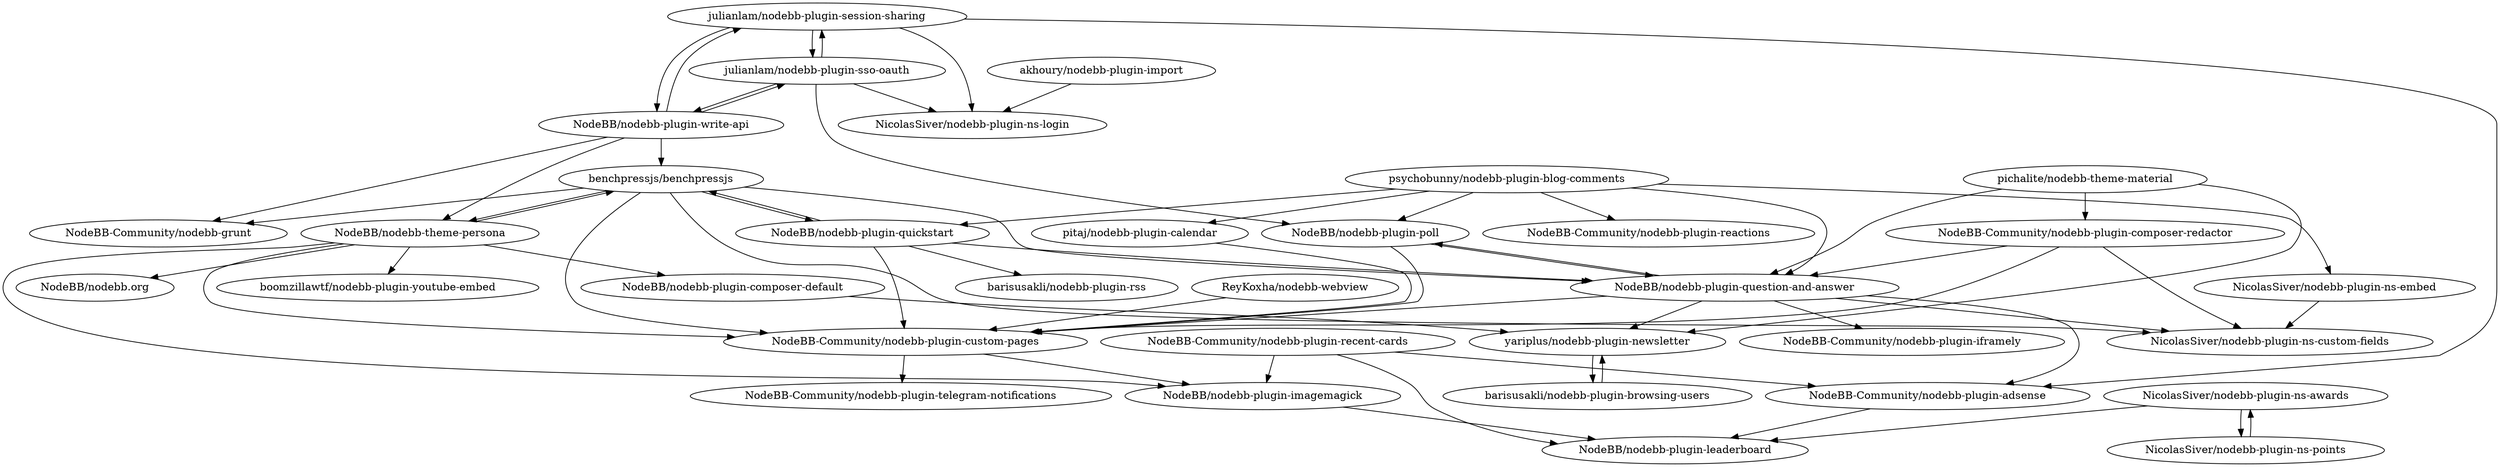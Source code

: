 digraph G {
"NodeBB/nodebb-plugin-poll" -> "NodeBB/nodebb-plugin-question-and-answer"
"NodeBB/nodebb-plugin-poll" -> "NodeBB-Community/nodebb-plugin-custom-pages"
"benchpressjs/benchpressjs" -> "NodeBB-Community/nodebb-grunt"
"benchpressjs/benchpressjs" -> "NodeBB/nodebb-plugin-question-and-answer"
"benchpressjs/benchpressjs" -> "NodeBB-Community/nodebb-plugin-custom-pages"
"benchpressjs/benchpressjs" -> "NodeBB/nodebb-plugin-quickstart"
"benchpressjs/benchpressjs" -> "NodeBB/nodebb-theme-persona"
"benchpressjs/benchpressjs" -> "NicolasSiver/nodebb-plugin-ns-custom-fields"
"akhoury/nodebb-plugin-import" -> "NicolasSiver/nodebb-plugin-ns-login"
"julianlam/nodebb-plugin-sso-oauth" -> "julianlam/nodebb-plugin-session-sharing"
"julianlam/nodebb-plugin-sso-oauth" -> "NodeBB/nodebb-plugin-poll"
"julianlam/nodebb-plugin-sso-oauth" -> "NodeBB/nodebb-plugin-write-api"
"julianlam/nodebb-plugin-sso-oauth" -> "NicolasSiver/nodebb-plugin-ns-login"
"psychobunny/nodebb-plugin-blog-comments" -> "NodeBB/nodebb-plugin-question-and-answer"
"psychobunny/nodebb-plugin-blog-comments" -> "NodeBB/nodebb-plugin-quickstart"
"psychobunny/nodebb-plugin-blog-comments" -> "NicolasSiver/nodebb-plugin-ns-embed"
"psychobunny/nodebb-plugin-blog-comments" -> "NodeBB-Community/nodebb-plugin-reactions"
"psychobunny/nodebb-plugin-blog-comments" -> "NodeBB/nodebb-plugin-poll"
"psychobunny/nodebb-plugin-blog-comments" -> "pitaj/nodebb-plugin-calendar"
"NodeBB/nodebb-plugin-quickstart" -> "barisusakli/nodebb-plugin-rss"
"NodeBB/nodebb-plugin-quickstart" -> "NodeBB/nodebb-plugin-question-and-answer"
"NodeBB/nodebb-plugin-quickstart" -> "benchpressjs/benchpressjs"
"NodeBB/nodebb-plugin-quickstart" -> "NodeBB-Community/nodebb-plugin-custom-pages"
"NodeBB/nodebb-plugin-write-api" -> "julianlam/nodebb-plugin-session-sharing"
"NodeBB/nodebb-plugin-write-api" -> "NodeBB/nodebb-theme-persona"
"NodeBB/nodebb-plugin-write-api" -> "benchpressjs/benchpressjs"
"NodeBB/nodebb-plugin-write-api" -> "NodeBB-Community/nodebb-grunt"
"NodeBB/nodebb-plugin-write-api" -> "julianlam/nodebb-plugin-sso-oauth"
"pitaj/nodebb-plugin-calendar" -> "NodeBB-Community/nodebb-plugin-custom-pages"
"NodeBB-Community/nodebb-plugin-custom-pages" -> "NodeBB-Community/nodebb-plugin-telegram-notifications"
"NodeBB-Community/nodebb-plugin-custom-pages" -> "NodeBB/nodebb-plugin-imagemagick"
"pichalite/nodebb-theme-material" -> "NodeBB/nodebb-plugin-question-and-answer"
"pichalite/nodebb-theme-material" -> "NodeBB-Community/nodebb-plugin-composer-redactor"
"pichalite/nodebb-theme-material" -> "yariplus/nodebb-plugin-newsletter"
"NodeBB/nodebb-theme-persona" -> "NodeBB-Community/nodebb-plugin-custom-pages"
"NodeBB/nodebb-theme-persona" -> "NodeBB/nodebb-plugin-composer-default"
"NodeBB/nodebb-theme-persona" -> "benchpressjs/benchpressjs"
"NodeBB/nodebb-theme-persona" -> "NodeBB/nodebb.org"
"NodeBB/nodebb-theme-persona" -> "NodeBB/nodebb-plugin-imagemagick"
"NodeBB/nodebb-theme-persona" -> "boomzillawtf/nodebb-plugin-youtube-embed"
"NodeBB/nodebb-plugin-question-and-answer" -> "NodeBB/nodebb-plugin-poll"
"NodeBB/nodebb-plugin-question-and-answer" -> "NodeBB-Community/nodebb-plugin-custom-pages"
"NodeBB/nodebb-plugin-question-and-answer" -> "NodeBB-Community/nodebb-plugin-iframely"
"NodeBB/nodebb-plugin-question-and-answer" -> "NicolasSiver/nodebb-plugin-ns-custom-fields"
"NodeBB/nodebb-plugin-question-and-answer" -> "yariplus/nodebb-plugin-newsletter"
"NodeBB/nodebb-plugin-question-and-answer" -> "NodeBB-Community/nodebb-plugin-adsense"
"NodeBB-Community/nodebb-plugin-recent-cards" -> "NodeBB/nodebb-plugin-leaderboard"
"NodeBB-Community/nodebb-plugin-recent-cards" -> "NodeBB-Community/nodebb-plugin-adsense"
"NodeBB-Community/nodebb-plugin-recent-cards" -> "NodeBB/nodebb-plugin-imagemagick"
"NodeBB-Community/nodebb-plugin-composer-redactor" -> "NodeBB-Community/nodebb-plugin-custom-pages"
"NodeBB-Community/nodebb-plugin-composer-redactor" -> "NodeBB/nodebb-plugin-question-and-answer"
"NodeBB-Community/nodebb-plugin-composer-redactor" -> "NicolasSiver/nodebb-plugin-ns-custom-fields"
"NicolasSiver/nodebb-plugin-ns-points" -> "NicolasSiver/nodebb-plugin-ns-awards"
"yariplus/nodebb-plugin-newsletter" -> "barisusakli/nodebb-plugin-browsing-users"
"NodeBB/nodebb-plugin-imagemagick" -> "NodeBB/nodebb-plugin-leaderboard"
"NodeBB/nodebb-plugin-composer-default" -> "yariplus/nodebb-plugin-newsletter"
"NicolasSiver/nodebb-plugin-ns-awards" -> "NicolasSiver/nodebb-plugin-ns-points"
"NicolasSiver/nodebb-plugin-ns-awards" -> "NodeBB/nodebb-plugin-leaderboard"
"julianlam/nodebb-plugin-session-sharing" -> "NodeBB/nodebb-plugin-write-api"
"julianlam/nodebb-plugin-session-sharing" -> "julianlam/nodebb-plugin-sso-oauth"
"julianlam/nodebb-plugin-session-sharing" -> "NodeBB-Community/nodebb-plugin-adsense"
"julianlam/nodebb-plugin-session-sharing" -> "NicolasSiver/nodebb-plugin-ns-login"
"ReyKoxha/nodebb-webview" -> "NodeBB-Community/nodebb-plugin-custom-pages"
"NicolasSiver/nodebb-plugin-ns-embed" -> "NicolasSiver/nodebb-plugin-ns-custom-fields"
"NodeBB-Community/nodebb-plugin-adsense" -> "NodeBB/nodebb-plugin-leaderboard"
"barisusakli/nodebb-plugin-browsing-users" -> "yariplus/nodebb-plugin-newsletter"
"NodeBB/nodebb-plugin-poll" ["l"="-0.675,44.334"]
"NodeBB/nodebb-plugin-question-and-answer" ["l"="-0.647,44.335"]
"NodeBB-Community/nodebb-plugin-custom-pages" ["l"="-0.656,44.347"]
"benchpressjs/benchpressjs" ["l"="-0.668,44.349"]
"NodeBB-Community/nodebb-grunt" ["l"="-0.68,44.364"]
"NodeBB/nodebb-plugin-quickstart" ["l"="-0.66,44.331"]
"NodeBB/nodebb-theme-persona" ["l"="-0.658,44.364"]
"NicolasSiver/nodebb-plugin-ns-custom-fields" ["l"="-0.646,44.321"]
"akhoury/nodebb-plugin-import" ["l"="-0.773,44.37"]
"NicolasSiver/nodebb-plugin-ns-login" ["l"="-0.746,44.363"]
"julianlam/nodebb-plugin-sso-oauth" ["l"="-0.717,44.352"]
"julianlam/nodebb-plugin-session-sharing" ["l"="-0.722,44.365"]
"NodeBB/nodebb-plugin-write-api" ["l"="-0.698,44.365"]
"psychobunny/nodebb-plugin-blog-comments" ["l"="-0.661,44.311"]
"NicolasSiver/nodebb-plugin-ns-embed" ["l"="-0.64,44.302"]
"NodeBB-Community/nodebb-plugin-reactions" ["l"="-0.667,44.293"]
"pitaj/nodebb-plugin-calendar" ["l"="-0.675,44.321"]
"barisusakli/nodebb-plugin-rss" ["l"="-0.63,44.336"]
"NodeBB-Community/nodebb-plugin-telegram-notifications" ["l"="-0.639,44.357"]
"NodeBB/nodebb-plugin-imagemagick" ["l"="-0.685,44.345"]
"pichalite/nodebb-theme-material" ["l"="-0.607,44.33"]
"NodeBB-Community/nodebb-plugin-composer-redactor" ["l"="-0.629,44.326"]
"yariplus/nodebb-plugin-newsletter" ["l"="-0.613,44.347"]
"NodeBB/nodebb-plugin-composer-default" ["l"="-0.626,44.364"]
"NodeBB/nodebb.org" ["l"="-0.637,44.376"]
"boomzillawtf/nodebb-plugin-youtube-embed" ["l"="-0.646,44.384"]
"NodeBB-Community/nodebb-plugin-iframely" ["l"="-0.626,44.348"]
"NodeBB-Community/nodebb-plugin-adsense" ["l"="-0.695,44.341"]
"NodeBB-Community/nodebb-plugin-recent-cards" ["l"="-0.711,44.334"]
"NodeBB/nodebb-plugin-leaderboard" ["l"="-0.708,44.325"]
"NicolasSiver/nodebb-plugin-ns-points" ["l"="-0.745,44.299"]
"NicolasSiver/nodebb-plugin-ns-awards" ["l"="-0.731,44.309"]
"barisusakli/nodebb-plugin-browsing-users" ["l"="-0.595,44.352"]
"ReyKoxha/nodebb-webview" ["l"="-0.663,44.38"]
}